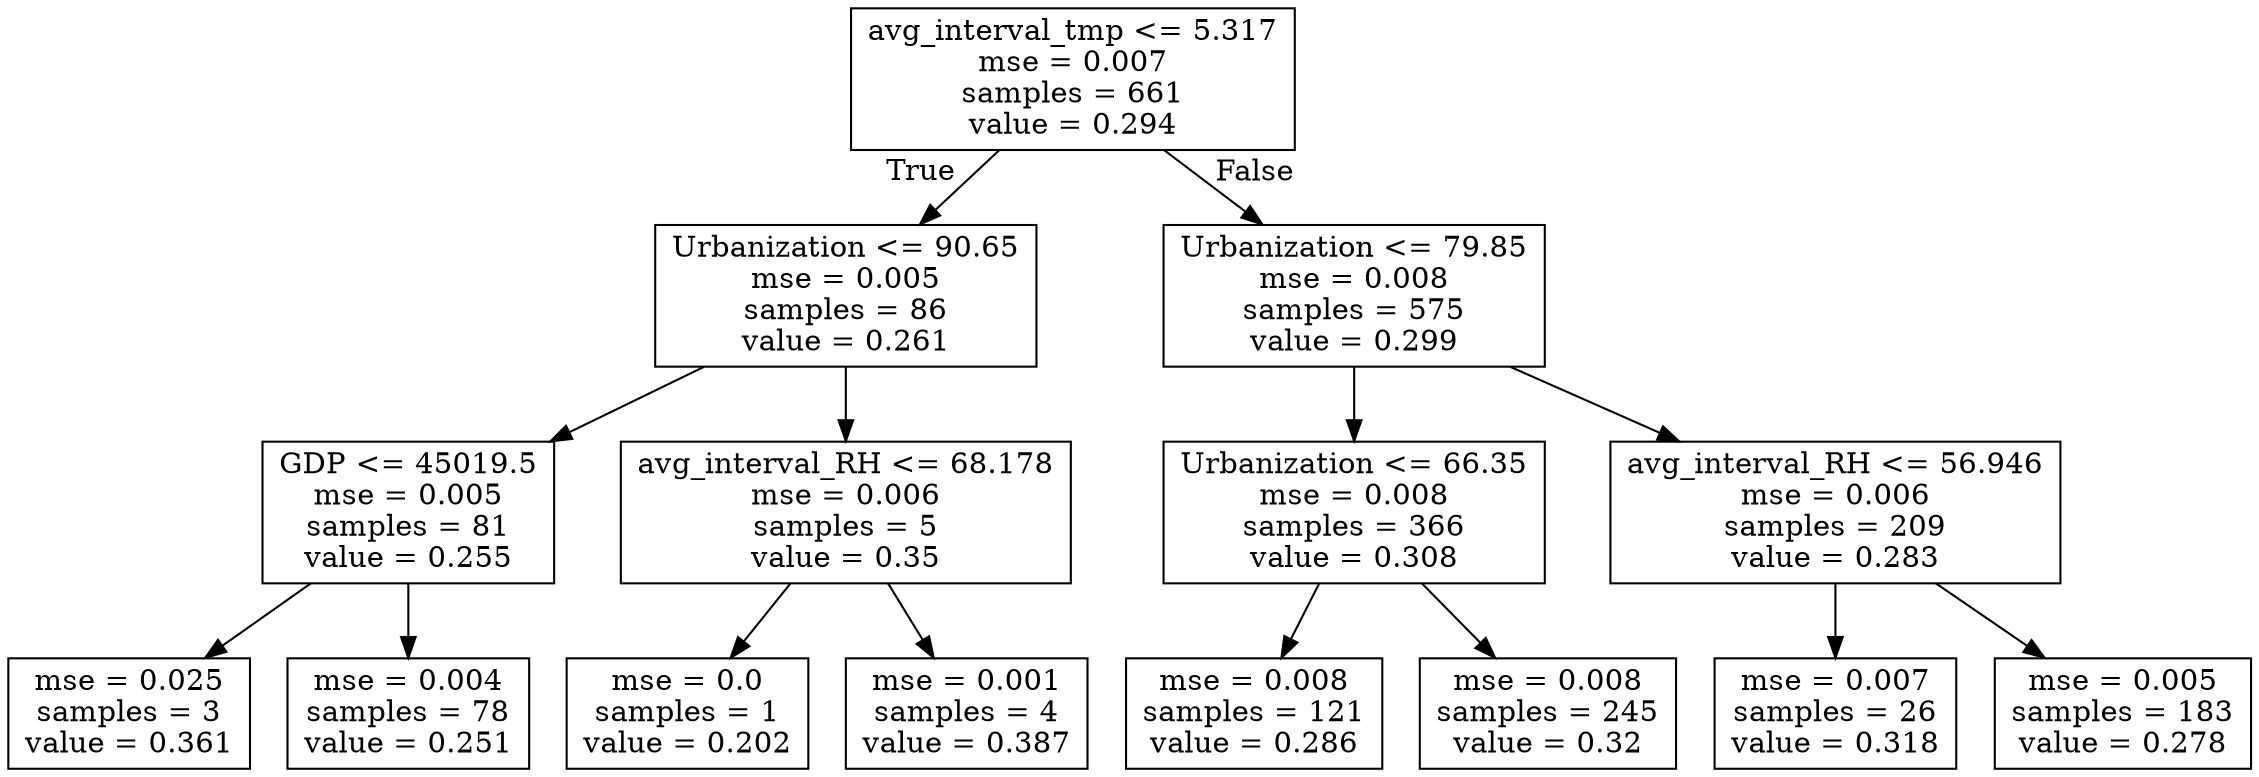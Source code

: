 digraph Tree {
node [shape=box] ;
0 [label="avg_interval_tmp <= 5.317\nmse = 0.007\nsamples = 661\nvalue = 0.294"] ;
1 [label="Urbanization <= 90.65\nmse = 0.005\nsamples = 86\nvalue = 0.261"] ;
0 -> 1 [labeldistance=2.5, labelangle=45, headlabel="True"] ;
2 [label="GDP <= 45019.5\nmse = 0.005\nsamples = 81\nvalue = 0.255"] ;
1 -> 2 ;
3 [label="mse = 0.025\nsamples = 3\nvalue = 0.361"] ;
2 -> 3 ;
4 [label="mse = 0.004\nsamples = 78\nvalue = 0.251"] ;
2 -> 4 ;
5 [label="avg_interval_RH <= 68.178\nmse = 0.006\nsamples = 5\nvalue = 0.35"] ;
1 -> 5 ;
6 [label="mse = 0.0\nsamples = 1\nvalue = 0.202"] ;
5 -> 6 ;
7 [label="mse = 0.001\nsamples = 4\nvalue = 0.387"] ;
5 -> 7 ;
8 [label="Urbanization <= 79.85\nmse = 0.008\nsamples = 575\nvalue = 0.299"] ;
0 -> 8 [labeldistance=2.5, labelangle=-45, headlabel="False"] ;
9 [label="Urbanization <= 66.35\nmse = 0.008\nsamples = 366\nvalue = 0.308"] ;
8 -> 9 ;
10 [label="mse = 0.008\nsamples = 121\nvalue = 0.286"] ;
9 -> 10 ;
11 [label="mse = 0.008\nsamples = 245\nvalue = 0.32"] ;
9 -> 11 ;
12 [label="avg_interval_RH <= 56.946\nmse = 0.006\nsamples = 209\nvalue = 0.283"] ;
8 -> 12 ;
13 [label="mse = 0.007\nsamples = 26\nvalue = 0.318"] ;
12 -> 13 ;
14 [label="mse = 0.005\nsamples = 183\nvalue = 0.278"] ;
12 -> 14 ;
}